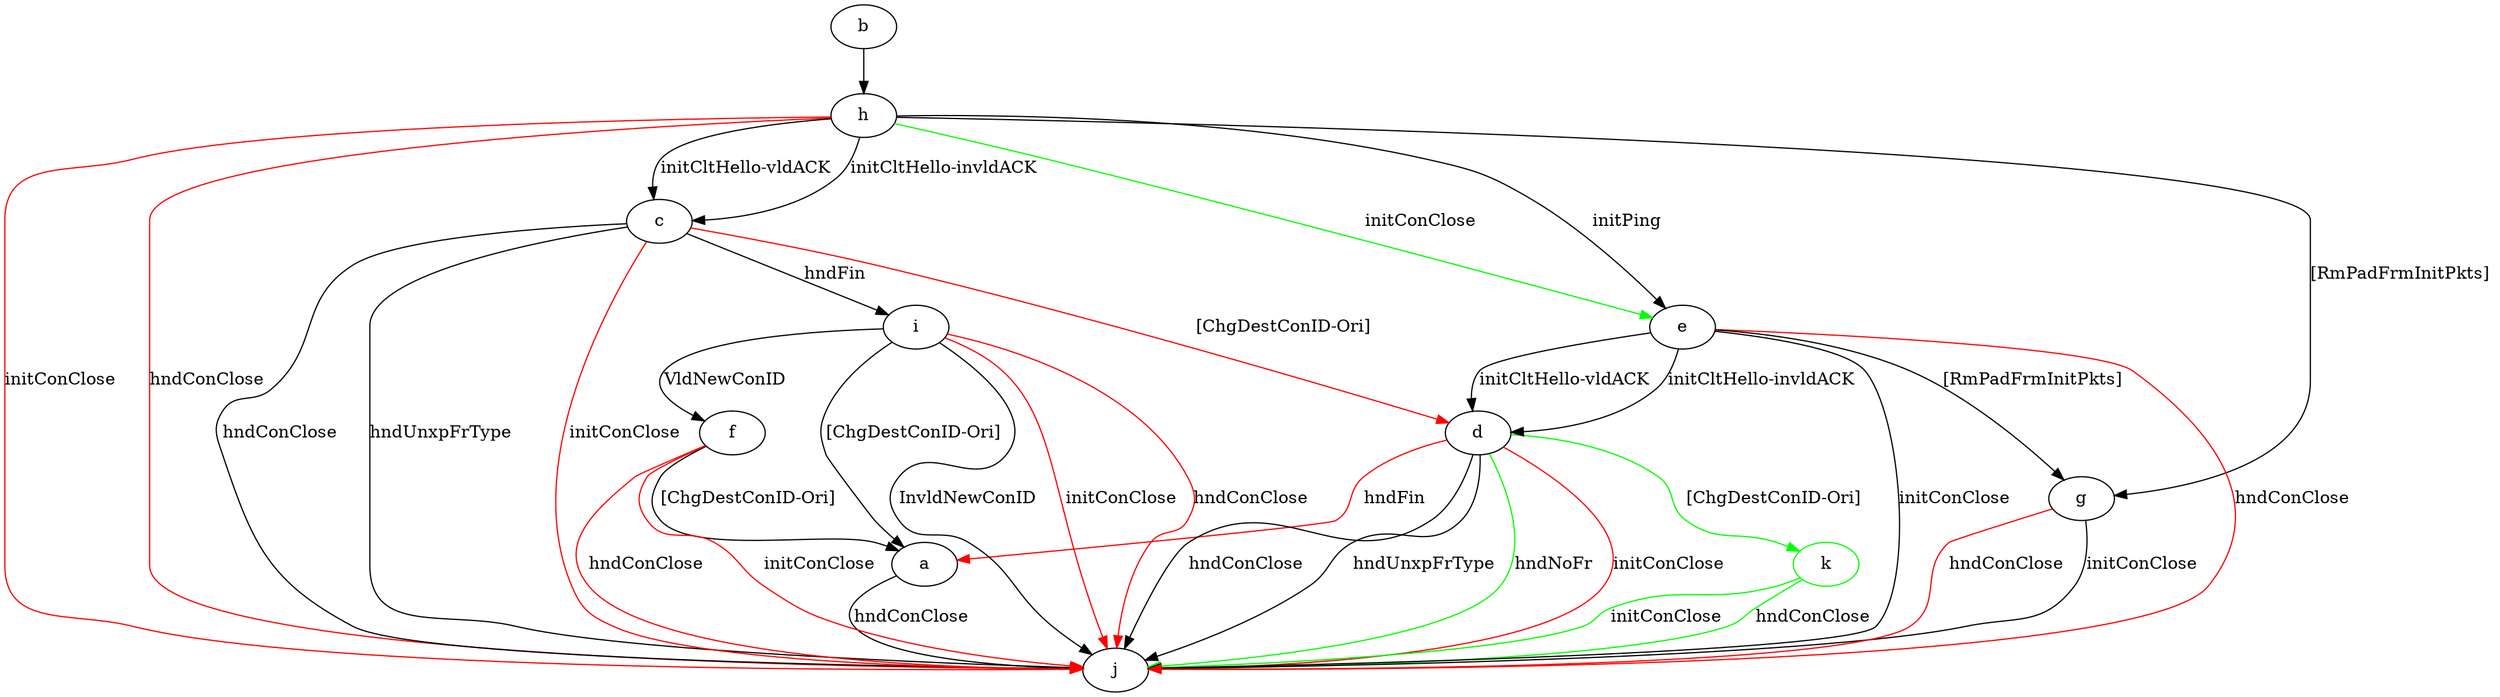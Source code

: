 digraph "" {
	a -> j	[key=0,
		label="hndConClose "];
	b -> h	[key=0];
	c -> d	[key=0,
		color=red,
		label="[ChgDestConID-Ori] "];
	c -> i	[key=0,
		label="hndFin "];
	c -> j	[key=0,
		label="hndConClose "];
	c -> j	[key=1,
		label="hndUnxpFrType "];
	c -> j	[key=2,
		color=red,
		label="initConClose "];
	d -> a	[key=0,
		color=red,
		label="hndFin "];
	d -> j	[key=0,
		label="hndConClose "];
	d -> j	[key=1,
		label="hndUnxpFrType "];
	d -> j	[key=2,
		color=green,
		label="hndNoFr "];
	d -> j	[key=3,
		color=red,
		label="initConClose "];
	k	[color=green];
	d -> k	[key=0,
		color=green,
		label="[ChgDestConID-Ori] "];
	e -> d	[key=0,
		label="initCltHello-vldACK "];
	e -> d	[key=1,
		label="initCltHello-invldACK "];
	e -> g	[key=0,
		label="[RmPadFrmInitPkts] "];
	e -> j	[key=0,
		label="initConClose "];
	e -> j	[key=1,
		color=red,
		label="hndConClose "];
	f -> a	[key=0,
		label="[ChgDestConID-Ori] "];
	f -> j	[key=0,
		color=red,
		label="initConClose "];
	f -> j	[key=1,
		color=red,
		label="hndConClose "];
	g -> j	[key=0,
		label="initConClose "];
	g -> j	[key=1,
		color=red,
		label="hndConClose "];
	h -> c	[key=0,
		label="initCltHello-vldACK "];
	h -> c	[key=1,
		label="initCltHello-invldACK "];
	h -> e	[key=0,
		label="initPing "];
	h -> e	[key=1,
		color=green,
		label="initConClose "];
	h -> g	[key=0,
		label="[RmPadFrmInitPkts] "];
	h -> j	[key=0,
		color=red,
		label="initConClose "];
	h -> j	[key=1,
		color=red,
		label="hndConClose "];
	i -> a	[key=0,
		label="[ChgDestConID-Ori] "];
	i -> f	[key=0,
		label="VldNewConID "];
	i -> j	[key=0,
		label="InvldNewConID "];
	i -> j	[key=1,
		color=red,
		label="initConClose "];
	i -> j	[key=2,
		color=red,
		label="hndConClose "];
	k -> j	[key=0,
		color=green,
		label="initConClose "];
	k -> j	[key=1,
		color=green,
		label="hndConClose "];
}
